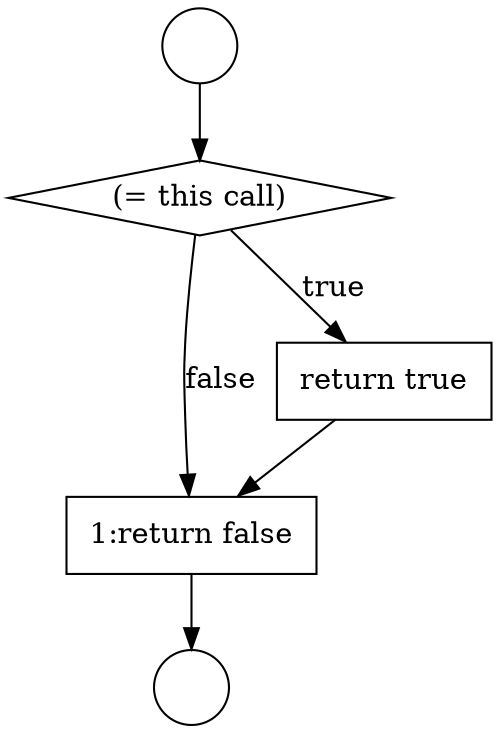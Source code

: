 digraph {
  node9273 [shape=diamond, label=<<font color="black">(= this call)</font>> color="black" fillcolor="white" style=filled]
  node9272 [shape=circle label=" " color="black" fillcolor="white" style=filled]
  node9275 [shape=none, margin=0, label=<<font color="black">
    <table border="0" cellborder="1" cellspacing="0" cellpadding="10">
      <tr><td align="left">1:return false</td></tr>
    </table>
  </font>> color="black" fillcolor="white" style=filled]
  node9274 [shape=none, margin=0, label=<<font color="black">
    <table border="0" cellborder="1" cellspacing="0" cellpadding="10">
      <tr><td align="left">return true</td></tr>
    </table>
  </font>> color="black" fillcolor="white" style=filled]
  node9271 [shape=circle label=" " color="black" fillcolor="white" style=filled]
  node9271 -> node9273 [ color="black"]
  node9273 -> node9274 [label=<<font color="black">true</font>> color="black"]
  node9273 -> node9275 [label=<<font color="black">false</font>> color="black"]
  node9274 -> node9275 [ color="black"]
  node9275 -> node9272 [ color="black"]
}
